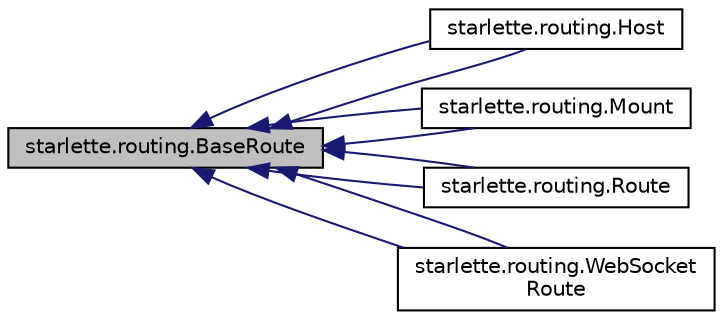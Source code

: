 digraph "starlette.routing.BaseRoute"
{
 // LATEX_PDF_SIZE
  edge [fontname="Helvetica",fontsize="10",labelfontname="Helvetica",labelfontsize="10"];
  node [fontname="Helvetica",fontsize="10",shape=record];
  rankdir="LR";
  Node1 [label="starlette.routing.BaseRoute",height=0.2,width=0.4,color="black", fillcolor="grey75", style="filled", fontcolor="black",tooltip=" "];
  Node1 -> Node2 [dir="back",color="midnightblue",fontsize="10",style="solid",fontname="Helvetica"];
  Node2 [label="starlette.routing.Host",height=0.2,width=0.4,color="black", fillcolor="white", style="filled",URL="$classstarlette_1_1routing_1_1Host.html",tooltip=" "];
  Node1 -> Node2 [dir="back",color="midnightblue",fontsize="10",style="solid",fontname="Helvetica"];
  Node1 -> Node3 [dir="back",color="midnightblue",fontsize="10",style="solid",fontname="Helvetica"];
  Node3 [label="starlette.routing.Mount",height=0.2,width=0.4,color="black", fillcolor="white", style="filled",URL="$classstarlette_1_1routing_1_1Mount.html",tooltip=" "];
  Node1 -> Node3 [dir="back",color="midnightblue",fontsize="10",style="solid",fontname="Helvetica"];
  Node1 -> Node4 [dir="back",color="midnightblue",fontsize="10",style="solid",fontname="Helvetica"];
  Node4 [label="starlette.routing.Route",height=0.2,width=0.4,color="black", fillcolor="white", style="filled",URL="$classstarlette_1_1routing_1_1Route.html",tooltip=" "];
  Node1 -> Node4 [dir="back",color="midnightblue",fontsize="10",style="solid",fontname="Helvetica"];
  Node1 -> Node5 [dir="back",color="midnightblue",fontsize="10",style="solid",fontname="Helvetica"];
  Node5 [label="starlette.routing.WebSocket\lRoute",height=0.2,width=0.4,color="black", fillcolor="white", style="filled",URL="$classstarlette_1_1routing_1_1WebSocketRoute.html",tooltip=" "];
  Node1 -> Node5 [dir="back",color="midnightblue",fontsize="10",style="solid",fontname="Helvetica"];
}
